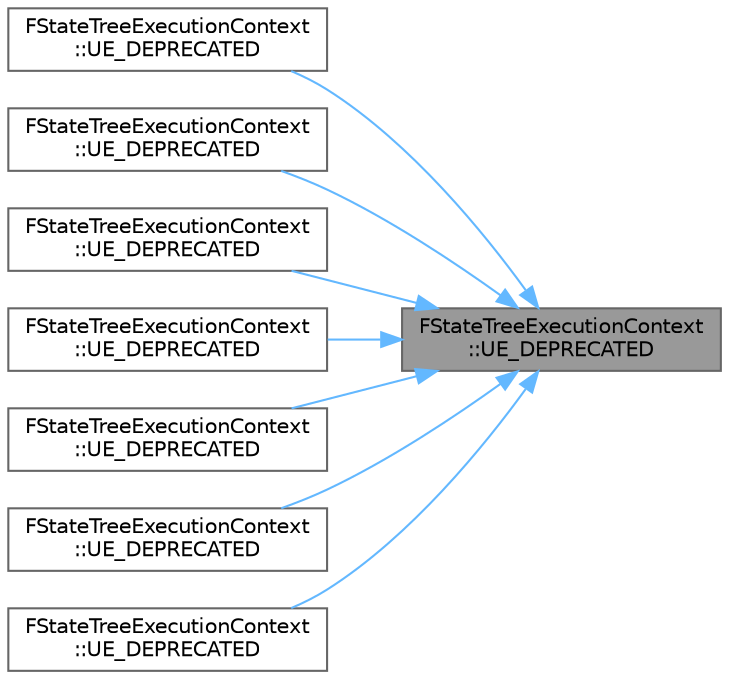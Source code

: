 digraph "FStateTreeExecutionContext::UE_DEPRECATED"
{
 // INTERACTIVE_SVG=YES
 // LATEX_PDF_SIZE
  bgcolor="transparent";
  edge [fontname=Helvetica,fontsize=10,labelfontname=Helvetica,labelfontsize=10];
  node [fontname=Helvetica,fontsize=10,shape=box,height=0.2,width=0.4];
  rankdir="RL";
  Node1 [id="Node000001",label="FStateTreeExecutionContext\l::UE_DEPRECATED",height=0.2,width=0.4,color="gray40", fillcolor="grey60", style="filled", fontcolor="black",tooltip="Overrides for linked State Trees."];
  Node1 -> Node2 [id="edge1_Node000001_Node000002",dir="back",color="steelblue1",style="solid",tooltip=" "];
  Node2 [id="Node000002",label="FStateTreeExecutionContext\l::UE_DEPRECATED",height=0.2,width=0.4,color="grey40", fillcolor="white", style="filled",URL="$df/d4a/structFStateTreeExecutionContext.html#ae718582f6940852e72d304bed84bcbf5",tooltip=" "];
  Node1 -> Node3 [id="edge2_Node000001_Node000003",dir="back",color="steelblue1",style="solid",tooltip=" "];
  Node3 [id="Node000003",label="FStateTreeExecutionContext\l::UE_DEPRECATED",height=0.2,width=0.4,color="grey40", fillcolor="white", style="filled",URL="$df/d4a/structFStateTreeExecutionContext.html#a8024a7cd2358089852d7c8761aeb7106",tooltip="Adds the state to the completed list from a finished task."];
  Node1 -> Node4 [id="edge3_Node000001_Node000004",dir="back",color="steelblue1",style="solid",tooltip=" "];
  Node4 [id="Node000004",label="FStateTreeExecutionContext\l::UE_DEPRECATED",height=0.2,width=0.4,color="grey40", fillcolor="white", style="filled",URL="$df/d4a/structFStateTreeExecutionContext.html#a9fa5650f8569439b3d8d7e9eccd90fb9",tooltip=" "];
  Node1 -> Node5 [id="edge4_Node000001_Node000005",dir="back",color="steelblue1",style="solid",tooltip=" "];
  Node5 [id="Node000005",label="FStateTreeExecutionContext\l::UE_DEPRECATED",height=0.2,width=0.4,color="grey40", fillcolor="white", style="filled",URL="$df/d4a/structFStateTreeExecutionContext.html#ac704199909526abe75dca318b29b93f3",tooltip="Confirms that the frame and state ID are valid and the task index is correct."];
  Node1 -> Node6 [id="edge5_Node000001_Node000006",dir="back",color="steelblue1",style="solid",tooltip=" "];
  Node6 [id="Node000006",label="FStateTreeExecutionContext\l::UE_DEPRECATED",height=0.2,width=0.4,color="grey40", fillcolor="white", style="filled",URL="$df/d4a/structFStateTreeExecutionContext.html#a6eade25027b7263a5d20833214df59a5",tooltip="Data storage of the instance data, cached for less indirections."];
  Node1 -> Node7 [id="edge6_Node000001_Node000007",dir="back",color="steelblue1",style="solid",tooltip=" "];
  Node7 [id="Node000007",label="FStateTreeExecutionContext\l::UE_DEPRECATED",height=0.2,width=0.4,color="grey40", fillcolor="white", style="filled",URL="$df/d4a/structFStateTreeExecutionContext.html#a3fbb6277a762e99d2e2c977a3bb45da7",tooltip="Finishes a task."];
  Node1 -> Node8 [id="edge7_Node000001_Node000008",dir="back",color="steelblue1",style="solid",tooltip=" "];
  Node8 [id="Node000008",label="FStateTreeExecutionContext\l::UE_DEPRECATED",height=0.2,width=0.4,color="grey40", fillcolor="white", style="filled",URL="$df/d4a/structFStateTreeExecutionContext.html#a684c1db266af1b100309b91147ad2b6e",tooltip="Removes delegate listener."];
}
